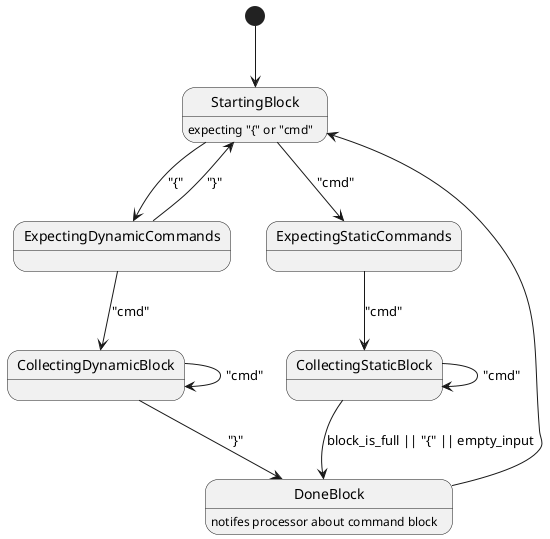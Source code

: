 @startuml

[*] --> StartingBlock
StartingBlock : expecting "{" or "cmd"
StartingBlock --> ExpectingDynamicCommands : "{"
StartingBlock --> ExpectingStaticCommands : "cmd"
ExpectingDynamicCommands --> StartingBlock : "}"
ExpectingDynamicCommands --> CollectingDynamicBlock : "cmd"
CollectingDynamicBlock --> CollectingDynamicBlock : "cmd"
CollectingDynamicBlock --> DoneBlock : "}"

ExpectingStaticCommands --> CollectingStaticBlock : "cmd"
CollectingStaticBlock --> CollectingStaticBlock : "cmd"
CollectingStaticBlock --> DoneBlock : block_is_full || "{" || empty_input

DoneBlock : notifes processor about command block
DoneBlock --> StartingBlock

@enduml